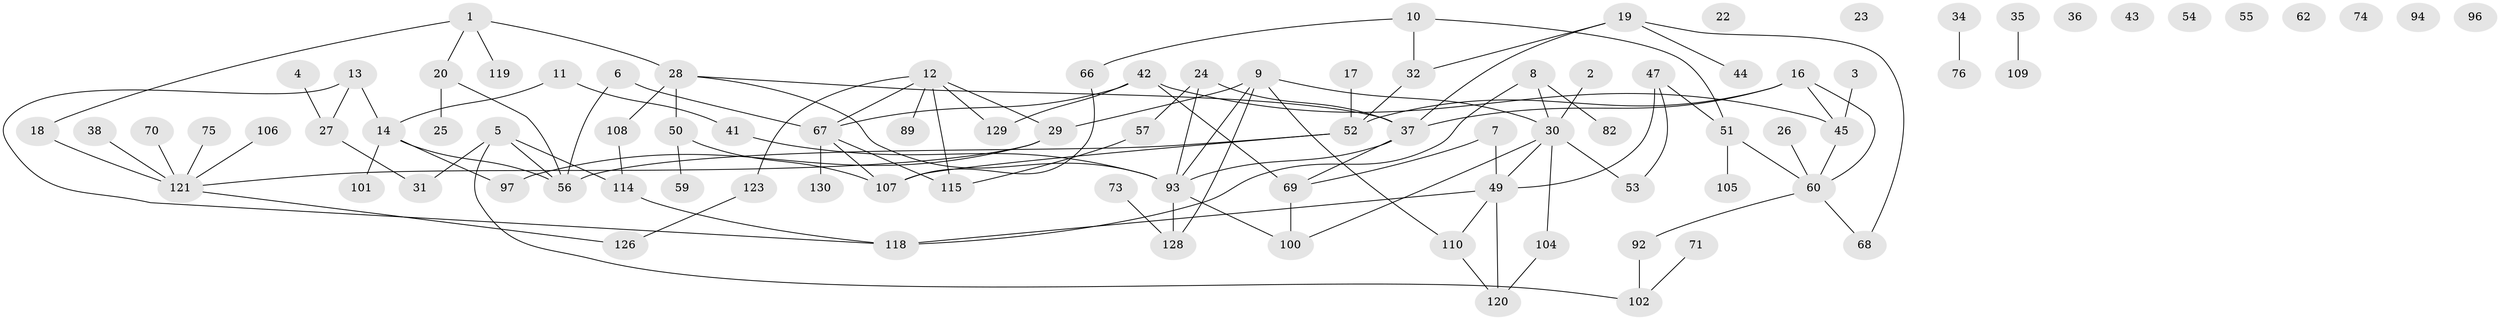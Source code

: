 // original degree distribution, {4: 0.1, 1: 0.24615384615384617, 2: 0.2923076923076923, 5: 0.06153846153846154, 3: 0.17692307692307693, 6: 0.038461538461538464, 0: 0.07692307692307693, 7: 0.007692307692307693}
// Generated by graph-tools (version 1.1) at 2025/41/03/06/25 10:41:22]
// undirected, 91 vertices, 113 edges
graph export_dot {
graph [start="1"]
  node [color=gray90,style=filled];
  1;
  2;
  3 [super="+111"];
  4;
  5 [super="+63"];
  6 [super="+84"];
  7;
  8 [super="+85"];
  9 [super="+21"];
  10 [super="+15"];
  11;
  12 [super="+80"];
  13 [super="+33"];
  14 [super="+103"];
  16 [super="+64"];
  17;
  18 [super="+46"];
  19 [super="+78"];
  20;
  22;
  23;
  24 [super="+48"];
  25 [super="+86"];
  26;
  27 [super="+99"];
  28 [super="+87"];
  29 [super="+81"];
  30 [super="+98"];
  31;
  32 [super="+40"];
  34 [super="+88"];
  35;
  36;
  37 [super="+39"];
  38;
  41;
  42 [super="+58"];
  43;
  44;
  45 [super="+65"];
  47;
  49 [super="+61"];
  50 [super="+116"];
  51;
  52 [super="+72"];
  53 [super="+127"];
  54;
  55;
  56 [super="+113"];
  57;
  59 [super="+79"];
  60 [super="+95"];
  62;
  66;
  67 [super="+91"];
  68;
  69 [super="+90"];
  70 [super="+77"];
  71;
  73 [super="+83"];
  74;
  75;
  76;
  82;
  89;
  92;
  93 [super="+124"];
  94;
  96;
  97;
  100 [super="+117"];
  101;
  102;
  104;
  105;
  106;
  107;
  108;
  109;
  110 [super="+112"];
  114;
  115;
  118 [super="+125"];
  119;
  120;
  121 [super="+122"];
  123;
  126;
  128;
  129;
  130;
  1 -- 20;
  1 -- 28;
  1 -- 119;
  1 -- 18;
  2 -- 30;
  3 -- 45;
  4 -- 27;
  5 -- 31;
  5 -- 56;
  5 -- 102;
  5 -- 114;
  6 -- 67;
  6 -- 56;
  7 -- 69;
  7 -- 49;
  8 -- 30;
  8 -- 82;
  8 -- 118;
  9 -- 29;
  9 -- 30;
  9 -- 93;
  9 -- 128;
  9 -- 110;
  10 -- 32;
  10 -- 51;
  10 -- 66;
  11 -- 41;
  11 -- 14;
  12 -- 89;
  12 -- 115;
  12 -- 129;
  12 -- 29;
  12 -- 67;
  12 -- 123;
  13 -- 118;
  13 -- 27;
  13 -- 14;
  14 -- 97;
  14 -- 101;
  14 -- 56;
  16 -- 60;
  16 -- 45;
  16 -- 52;
  16 -- 37;
  17 -- 52;
  18 -- 121 [weight=2];
  19 -- 37;
  19 -- 44;
  19 -- 68;
  19 -- 32;
  20 -- 56;
  20 -- 25;
  24 -- 93;
  24 -- 37;
  24 -- 57;
  26 -- 60;
  27 -- 31;
  28 -- 108;
  28 -- 93;
  28 -- 50;
  28 -- 37;
  29 -- 97;
  29 -- 121;
  30 -- 100;
  30 -- 49;
  30 -- 104;
  30 -- 53;
  32 -- 52;
  34 -- 76;
  35 -- 109;
  37 -- 69;
  37 -- 93;
  38 -- 121;
  41 -- 93;
  42 -- 129;
  42 -- 69;
  42 -- 67;
  42 -- 45;
  45 -- 60;
  47 -- 51;
  47 -- 53;
  47 -- 49;
  49 -- 118;
  49 -- 120;
  49 -- 110;
  50 -- 107;
  50 -- 59;
  51 -- 60;
  51 -- 105;
  52 -- 56;
  52 -- 107;
  57 -- 115;
  60 -- 92;
  60 -- 68;
  66 -- 107;
  67 -- 130;
  67 -- 115;
  67 -- 107;
  69 -- 100;
  70 -- 121;
  71 -- 102;
  73 -- 128;
  75 -- 121;
  92 -- 102;
  93 -- 128;
  93 -- 100;
  104 -- 120;
  106 -- 121;
  108 -- 114;
  110 -- 120;
  114 -- 118;
  121 -- 126;
  123 -- 126;
}
